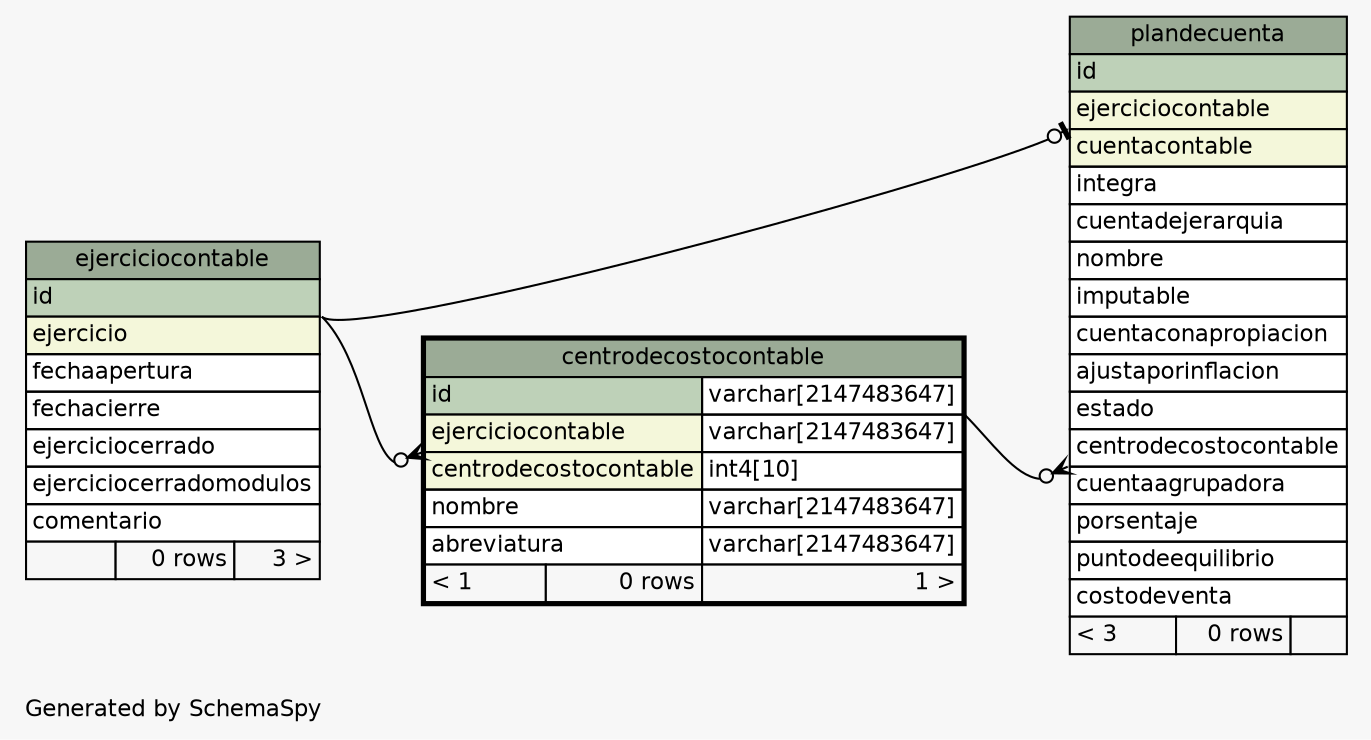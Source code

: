 // dot 2.2.1 on Windows 10 10.0
// SchemaSpy rev 590
digraph "oneDegreeRelationshipsDiagram" {
  graph [
    rankdir="RL"
    bgcolor="#f7f7f7"
    label="\nGenerated by SchemaSpy"
    labeljust="l"
    nodesep="0.18"
    ranksep="0.46"
    fontname="Helvetica"
    fontsize="11"
  ];
  node [
    fontname="Helvetica"
    fontsize="11"
    shape="plaintext"
  ];
  edge [
    arrowsize="0.8"
  ];
  "centrodecostocontable":"ejerciciocontable":sw -> "ejerciciocontable":"id":se [arrowhead=none dir=back arrowtail=crowodot];
  "plandecuenta":"centrodecostocontable":sw -> "centrodecostocontable":"id.type":se [arrowhead=none dir=back arrowtail=crowodot];
  "plandecuenta":"ejerciciocontable":sw -> "ejerciciocontable":"id":se [arrowhead=none dir=back arrowtail=teeodot];
  "centrodecostocontable" [
    label=<
    <TABLE BORDER="2" CELLBORDER="1" CELLSPACING="0" BGCOLOR="#ffffff">
      <TR><TD COLSPAN="3" BGCOLOR="#9bab96" ALIGN="CENTER">centrodecostocontable</TD></TR>
      <TR><TD PORT="id" COLSPAN="2" BGCOLOR="#bed1b8" ALIGN="LEFT">id</TD><TD PORT="id.type" ALIGN="LEFT">varchar[2147483647]</TD></TR>
      <TR><TD PORT="ejerciciocontable" COLSPAN="2" BGCOLOR="#f4f7da" ALIGN="LEFT">ejerciciocontable</TD><TD PORT="ejerciciocontable.type" ALIGN="LEFT">varchar[2147483647]</TD></TR>
      <TR><TD PORT="centrodecostocontable" COLSPAN="2" BGCOLOR="#f4f7da" ALIGN="LEFT">centrodecostocontable</TD><TD PORT="centrodecostocontable.type" ALIGN="LEFT">int4[10]</TD></TR>
      <TR><TD PORT="nombre" COLSPAN="2" ALIGN="LEFT">nombre</TD><TD PORT="nombre.type" ALIGN="LEFT">varchar[2147483647]</TD></TR>
      <TR><TD PORT="abreviatura" COLSPAN="2" ALIGN="LEFT">abreviatura</TD><TD PORT="abreviatura.type" ALIGN="LEFT">varchar[2147483647]</TD></TR>
      <TR><TD ALIGN="LEFT" BGCOLOR="#f7f7f7">&lt; 1</TD><TD ALIGN="RIGHT" BGCOLOR="#f7f7f7">0 rows</TD><TD ALIGN="RIGHT" BGCOLOR="#f7f7f7">1 &gt;</TD></TR>
    </TABLE>>
    URL="centrodecostocontable.html"
    tooltip="centrodecostocontable"
  ];
  "ejerciciocontable" [
    label=<
    <TABLE BORDER="0" CELLBORDER="1" CELLSPACING="0" BGCOLOR="#ffffff">
      <TR><TD COLSPAN="3" BGCOLOR="#9bab96" ALIGN="CENTER">ejerciciocontable</TD></TR>
      <TR><TD PORT="id" COLSPAN="3" BGCOLOR="#bed1b8" ALIGN="LEFT">id</TD></TR>
      <TR><TD PORT="ejercicio" COLSPAN="3" BGCOLOR="#f4f7da" ALIGN="LEFT">ejercicio</TD></TR>
      <TR><TD PORT="fechaapertura" COLSPAN="3" ALIGN="LEFT">fechaapertura</TD></TR>
      <TR><TD PORT="fechacierre" COLSPAN="3" ALIGN="LEFT">fechacierre</TD></TR>
      <TR><TD PORT="ejerciciocerrado" COLSPAN="3" ALIGN="LEFT">ejerciciocerrado</TD></TR>
      <TR><TD PORT="ejerciciocerradomodulos" COLSPAN="3" ALIGN="LEFT">ejerciciocerradomodulos</TD></TR>
      <TR><TD PORT="comentario" COLSPAN="3" ALIGN="LEFT">comentario</TD></TR>
      <TR><TD ALIGN="LEFT" BGCOLOR="#f7f7f7">  </TD><TD ALIGN="RIGHT" BGCOLOR="#f7f7f7">0 rows</TD><TD ALIGN="RIGHT" BGCOLOR="#f7f7f7">3 &gt;</TD></TR>
    </TABLE>>
    URL="ejerciciocontable.html"
    tooltip="ejerciciocontable"
  ];
  "plandecuenta" [
    label=<
    <TABLE BORDER="0" CELLBORDER="1" CELLSPACING="0" BGCOLOR="#ffffff">
      <TR><TD COLSPAN="3" BGCOLOR="#9bab96" ALIGN="CENTER">plandecuenta</TD></TR>
      <TR><TD PORT="id" COLSPAN="3" BGCOLOR="#bed1b8" ALIGN="LEFT">id</TD></TR>
      <TR><TD PORT="ejerciciocontable" COLSPAN="3" BGCOLOR="#f4f7da" ALIGN="LEFT">ejerciciocontable</TD></TR>
      <TR><TD PORT="cuentacontable" COLSPAN="3" BGCOLOR="#f4f7da" ALIGN="LEFT">cuentacontable</TD></TR>
      <TR><TD PORT="integra" COLSPAN="3" ALIGN="LEFT">integra</TD></TR>
      <TR><TD PORT="cuentadejerarquia" COLSPAN="3" ALIGN="LEFT">cuentadejerarquia</TD></TR>
      <TR><TD PORT="nombre" COLSPAN="3" ALIGN="LEFT">nombre</TD></TR>
      <TR><TD PORT="imputable" COLSPAN="3" ALIGN="LEFT">imputable</TD></TR>
      <TR><TD PORT="cuentaconapropiacion" COLSPAN="3" ALIGN="LEFT">cuentaconapropiacion</TD></TR>
      <TR><TD PORT="ajustaporinflacion" COLSPAN="3" ALIGN="LEFT">ajustaporinflacion</TD></TR>
      <TR><TD PORT="estado" COLSPAN="3" ALIGN="LEFT">estado</TD></TR>
      <TR><TD PORT="centrodecostocontable" COLSPAN="3" ALIGN="LEFT">centrodecostocontable</TD></TR>
      <TR><TD PORT="cuentaagrupadora" COLSPAN="3" ALIGN="LEFT">cuentaagrupadora</TD></TR>
      <TR><TD PORT="porsentaje" COLSPAN="3" ALIGN="LEFT">porsentaje</TD></TR>
      <TR><TD PORT="puntodeequilibrio" COLSPAN="3" ALIGN="LEFT">puntodeequilibrio</TD></TR>
      <TR><TD PORT="costodeventa" COLSPAN="3" ALIGN="LEFT">costodeventa</TD></TR>
      <TR><TD ALIGN="LEFT" BGCOLOR="#f7f7f7">&lt; 3</TD><TD ALIGN="RIGHT" BGCOLOR="#f7f7f7">0 rows</TD><TD ALIGN="RIGHT" BGCOLOR="#f7f7f7">  </TD></TR>
    </TABLE>>
    URL="plandecuenta.html"
    tooltip="plandecuenta"
  ];
}
